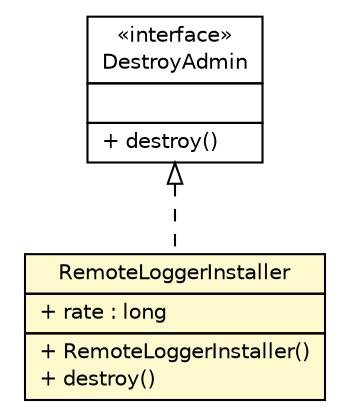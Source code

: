 #!/usr/local/bin/dot
#
# Class diagram 
# Generated by UMLGraph version R5_6 (http://www.umlgraph.org/)
#

digraph G {
	edge [fontname="Helvetica",fontsize=10,labelfontname="Helvetica",labelfontsize=10];
	node [fontname="Helvetica",fontsize=10,shape=plaintext];
	nodesep=0.25;
	ranksep=0.5;
	// sorcer.platform.logger.RemoteLoggerInstaller
	c425164 [label=<<table title="sorcer.platform.logger.RemoteLoggerInstaller" border="0" cellborder="1" cellspacing="0" cellpadding="2" port="p" bgcolor="lemonChiffon" href="./RemoteLoggerInstaller.html">
		<tr><td><table border="0" cellspacing="0" cellpadding="1">
<tr><td align="center" balign="center"> RemoteLoggerInstaller </td></tr>
		</table></td></tr>
		<tr><td><table border="0" cellspacing="0" cellpadding="1">
<tr><td align="left" balign="left"> + rate : long </td></tr>
		</table></td></tr>
		<tr><td><table border="0" cellspacing="0" cellpadding="1">
<tr><td align="left" balign="left"> + RemoteLoggerInstaller() </td></tr>
<tr><td align="left" balign="left"> + destroy() </td></tr>
		</table></td></tr>
		</table>>, URL="./RemoteLoggerInstaller.html", fontname="Helvetica", fontcolor="black", fontsize=10.0];
	//sorcer.platform.logger.RemoteLoggerInstaller implements com.sun.jini.admin.DestroyAdmin
	c425193:p -> c425164:p [dir=back,arrowtail=empty,style=dashed];
	// com.sun.jini.admin.DestroyAdmin
	c425193 [label=<<table title="com.sun.jini.admin.DestroyAdmin" border="0" cellborder="1" cellspacing="0" cellpadding="2" port="p" href="https://river.apache.org/doc/api/com/sun/jini/admin/DestroyAdmin.html">
		<tr><td><table border="0" cellspacing="0" cellpadding="1">
<tr><td align="center" balign="center"> &#171;interface&#187; </td></tr>
<tr><td align="center" balign="center"> DestroyAdmin </td></tr>
		</table></td></tr>
		<tr><td><table border="0" cellspacing="0" cellpadding="1">
<tr><td align="left" balign="left">  </td></tr>
		</table></td></tr>
		<tr><td><table border="0" cellspacing="0" cellpadding="1">
<tr><td align="left" balign="left"> + destroy() </td></tr>
		</table></td></tr>
		</table>>, URL="https://river.apache.org/doc/api/com/sun/jini/admin/DestroyAdmin.html", fontname="Helvetica", fontcolor="black", fontsize=10.0];
}

